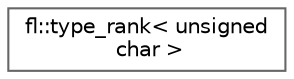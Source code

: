 digraph "Graphical Class Hierarchy"
{
 // INTERACTIVE_SVG=YES
 // LATEX_PDF_SIZE
  bgcolor="transparent";
  edge [fontname=Helvetica,fontsize=10,labelfontname=Helvetica,labelfontsize=10];
  node [fontname=Helvetica,fontsize=10,shape=box,height=0.2,width=0.4];
  rankdir="LR";
  Node0 [id="Node000000",label="fl::type_rank\< unsigned\l char \>",height=0.2,width=0.4,color="grey40", fillcolor="white", style="filled",URL="$d2/d85/structfl_1_1type__rank_3_01unsigned_01char_01_4.html",tooltip=" "];
}
